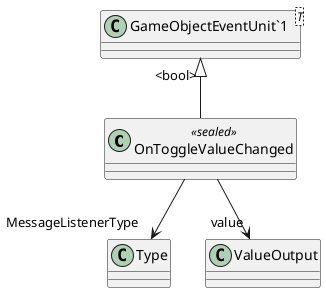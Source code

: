 @startuml
class OnToggleValueChanged <<sealed>> {
}
class "GameObjectEventUnit`1"<T> {
}
"GameObjectEventUnit`1" "<bool>" <|-- OnToggleValueChanged
OnToggleValueChanged --> "MessageListenerType" Type
OnToggleValueChanged --> "value" ValueOutput
@enduml
